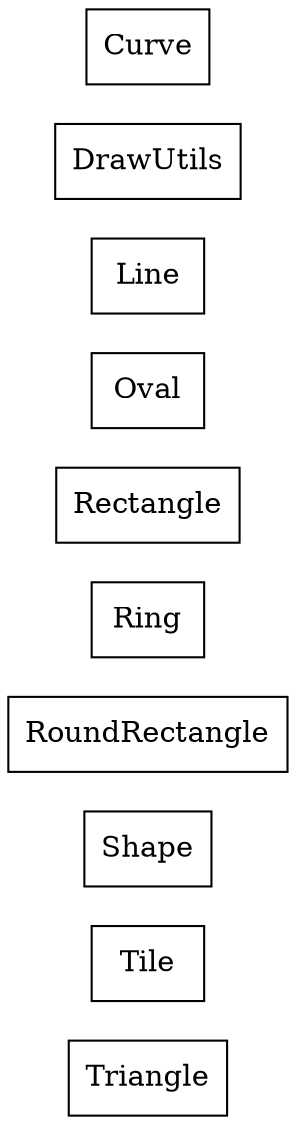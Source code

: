 strict digraph class_diagram {
  rankdir=LR;
  TypeTriangle[
    label="Triangle",
    URL="Triangle.html",
    tooltip="com.sekati.draw.Triangle",
    shape="record"
  ];
  TypeTile[
    label="Tile",
    URL="Tile.html",
    tooltip="com.sekati.draw.Tile",
    shape="record"
  ];
  TypeShape[
    label="Shape",
    URL="Shape.html",
    tooltip="com.sekati.draw.Shape",
    shape="record"
  ];
  TypeRoundRectangle[
    label="RoundRectangle",
    URL="RoundRectangle.html",
    tooltip="com.sekati.draw.RoundRectangle",
    shape="record"
  ];
  TypeRing[
    label="Ring",
    URL="Ring.html",
    tooltip="com.sekati.draw.Ring",
    shape="record"
  ];
  TypeRectangle[
    label="Rectangle",
    URL="Rectangle.html",
    tooltip="com.sekati.draw.Rectangle",
    shape="record"
  ];
  TypeOval[
    label="Oval",
    URL="Oval.html",
    tooltip="com.sekati.draw.Oval",
    shape="record"
  ];
  TypeLine[
    label="Line",
    URL="Line.html",
    tooltip="com.sekati.draw.Line",
    shape="record"
  ];
  TypeDrawUtils[
    label="DrawUtils",
    URL="DrawUtils.html",
    tooltip="com.sekati.draw.DrawUtils",
    shape="record"
  ];
  TypeCurve[
    label="Curve",
    URL="Curve.html",
    tooltip="com.sekati.draw.Curve",
    shape="record"
  ];
}

